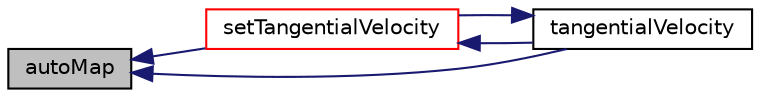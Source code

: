 digraph "autoMap"
{
  bgcolor="transparent";
  edge [fontname="Helvetica",fontsize="10",labelfontname="Helvetica",labelfontsize="10"];
  node [fontname="Helvetica",fontsize="10",shape=record];
  rankdir="LR";
  Node141 [label="autoMap",height=0.2,width=0.4,color="black", fillcolor="grey75", style="filled", fontcolor="black"];
  Node141 -> Node142 [dir="back",color="midnightblue",fontsize="10",style="solid",fontname="Helvetica"];
  Node142 [label="setTangentialVelocity",height=0.2,width=0.4,color="red",URL="$a23033.html#a451a3c49475b257e6c97695c539eb47e",tooltip="Reset the tangential velocity. "];
  Node142 -> Node144 [dir="back",color="midnightblue",fontsize="10",style="solid",fontname="Helvetica"];
  Node144 [label="tangentialVelocity",height=0.2,width=0.4,color="black",URL="$a23033.html#a04b8709a5d2bf495ca52f965bbe2bc7e",tooltip="Return the tangential velocity. "];
  Node144 -> Node142 [dir="back",color="midnightblue",fontsize="10",style="solid",fontname="Helvetica"];
  Node141 -> Node144 [dir="back",color="midnightblue",fontsize="10",style="solid",fontname="Helvetica"];
}
